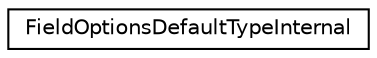 digraph "类继承关系图"
{
 // LATEX_PDF_SIZE
  edge [fontname="Helvetica",fontsize="10",labelfontname="Helvetica",labelfontsize="10"];
  node [fontname="Helvetica",fontsize="10",shape=record];
  rankdir="LR";
  Node0 [label="FieldOptionsDefaultTypeInternal",height=0.2,width=0.4,color="black", fillcolor="white", style="filled",URL="$structFieldOptionsDefaultTypeInternal.html",tooltip=" "];
}
